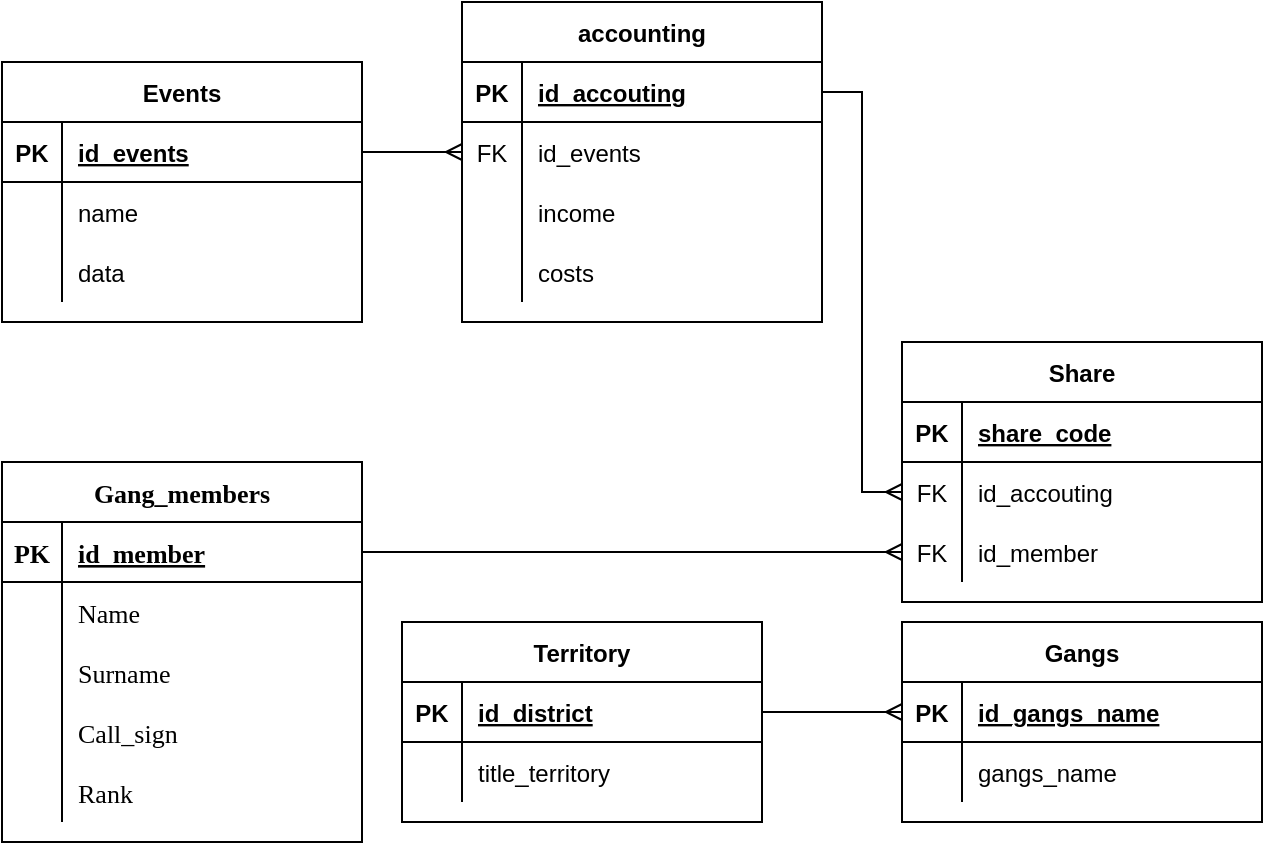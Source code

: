 <mxfile version="20.5.1" type="device"><diagram id="TVb4a930JszdmJHzyq5U" name="Страница 1"><mxGraphModel dx="1422" dy="776" grid="1" gridSize="10" guides="1" tooltips="1" connect="1" arrows="1" fold="1" page="1" pageScale="1" pageWidth="1654" pageHeight="2336" math="0" shadow="0"><root><mxCell id="0"/><mxCell id="1" parent="0"/><mxCell id="GsFTMRytWNjdK-hnBjgv-5" value="Gang_members" style="shape=table;startSize=30;container=1;collapsible=1;childLayout=tableLayout;fixedRows=1;rowLines=0;fontStyle=1;align=center;resizeLast=1;labelBorderColor=none;fontFamily=Times New Roman;fontSize=13;" parent="1" vertex="1"><mxGeometry x="50" y="580" width="180" height="190" as="geometry"/></mxCell><mxCell id="GsFTMRytWNjdK-hnBjgv-6" value="" style="shape=tableRow;horizontal=0;startSize=0;swimlaneHead=0;swimlaneBody=0;fillColor=none;collapsible=0;dropTarget=0;points=[[0,0.5],[1,0.5]];portConstraint=eastwest;top=0;left=0;right=0;bottom=1;labelBorderColor=none;fontFamily=Times New Roman;fontSize=13;" parent="GsFTMRytWNjdK-hnBjgv-5" vertex="1"><mxGeometry y="30" width="180" height="30" as="geometry"/></mxCell><mxCell id="GsFTMRytWNjdK-hnBjgv-7" value="PK" style="shape=partialRectangle;connectable=0;fillColor=none;top=0;left=0;bottom=0;right=0;fontStyle=1;overflow=hidden;labelBorderColor=none;fontFamily=Times New Roman;fontSize=13;" parent="GsFTMRytWNjdK-hnBjgv-6" vertex="1"><mxGeometry width="30" height="30" as="geometry"><mxRectangle width="30" height="30" as="alternateBounds"/></mxGeometry></mxCell><mxCell id="GsFTMRytWNjdK-hnBjgv-8" value="id_member" style="shape=partialRectangle;connectable=0;fillColor=none;top=0;left=0;bottom=0;right=0;align=left;spacingLeft=6;fontStyle=5;overflow=hidden;labelBorderColor=none;fontFamily=Times New Roman;fontSize=13;" parent="GsFTMRytWNjdK-hnBjgv-6" vertex="1"><mxGeometry x="30" width="150" height="30" as="geometry"><mxRectangle width="150" height="30" as="alternateBounds"/></mxGeometry></mxCell><mxCell id="jAYNQwcm8twHxX5grfR9-20" value="" style="shape=tableRow;horizontal=0;startSize=0;swimlaneHead=0;swimlaneBody=0;fillColor=none;collapsible=0;dropTarget=0;points=[[0,0.5],[1,0.5]];portConstraint=eastwest;top=0;left=0;right=0;bottom=0;labelBorderColor=none;fontFamily=Times New Roman;fontSize=13;" parent="GsFTMRytWNjdK-hnBjgv-5" vertex="1"><mxGeometry y="60" width="180" height="30" as="geometry"/></mxCell><mxCell id="jAYNQwcm8twHxX5grfR9-21" value="" style="shape=partialRectangle;connectable=0;fillColor=none;top=0;left=0;bottom=0;right=0;editable=1;overflow=hidden;labelBorderColor=none;fontFamily=Times New Roman;fontSize=13;" parent="jAYNQwcm8twHxX5grfR9-20" vertex="1"><mxGeometry width="30" height="30" as="geometry"><mxRectangle width="30" height="30" as="alternateBounds"/></mxGeometry></mxCell><mxCell id="jAYNQwcm8twHxX5grfR9-22" value="Name" style="shape=partialRectangle;connectable=0;fillColor=none;top=0;left=0;bottom=0;right=0;align=left;spacingLeft=6;overflow=hidden;labelBorderColor=none;fontFamily=Times New Roman;fontSize=13;" parent="jAYNQwcm8twHxX5grfR9-20" vertex="1"><mxGeometry x="30" width="150" height="30" as="geometry"><mxRectangle width="150" height="30" as="alternateBounds"/></mxGeometry></mxCell><mxCell id="jAYNQwcm8twHxX5grfR9-23" value="" style="shape=tableRow;horizontal=0;startSize=0;swimlaneHead=0;swimlaneBody=0;fillColor=none;collapsible=0;dropTarget=0;points=[[0,0.5],[1,0.5]];portConstraint=eastwest;top=0;left=0;right=0;bottom=0;labelBorderColor=none;fontFamily=Times New Roman;fontSize=13;" parent="GsFTMRytWNjdK-hnBjgv-5" vertex="1"><mxGeometry y="90" width="180" height="30" as="geometry"/></mxCell><mxCell id="jAYNQwcm8twHxX5grfR9-24" value="" style="shape=partialRectangle;connectable=0;fillColor=none;top=0;left=0;bottom=0;right=0;editable=1;overflow=hidden;labelBorderColor=none;fontFamily=Times New Roman;fontSize=13;" parent="jAYNQwcm8twHxX5grfR9-23" vertex="1"><mxGeometry width="30" height="30" as="geometry"><mxRectangle width="30" height="30" as="alternateBounds"/></mxGeometry></mxCell><mxCell id="jAYNQwcm8twHxX5grfR9-25" value="Surname" style="shape=partialRectangle;connectable=0;fillColor=none;top=0;left=0;bottom=0;right=0;align=left;spacingLeft=6;overflow=hidden;labelBorderColor=none;fontFamily=Times New Roman;fontSize=13;" parent="jAYNQwcm8twHxX5grfR9-23" vertex="1"><mxGeometry x="30" width="150" height="30" as="geometry"><mxRectangle width="150" height="30" as="alternateBounds"/></mxGeometry></mxCell><mxCell id="jAYNQwcm8twHxX5grfR9-62" value="" style="shape=tableRow;horizontal=0;startSize=0;swimlaneHead=0;swimlaneBody=0;fillColor=none;collapsible=0;dropTarget=0;points=[[0,0.5],[1,0.5]];portConstraint=eastwest;top=0;left=0;right=0;bottom=0;labelBorderColor=none;fontFamily=Times New Roman;fontSize=13;" parent="GsFTMRytWNjdK-hnBjgv-5" vertex="1"><mxGeometry y="120" width="180" height="30" as="geometry"/></mxCell><mxCell id="jAYNQwcm8twHxX5grfR9-63" value="" style="shape=partialRectangle;connectable=0;fillColor=none;top=0;left=0;bottom=0;right=0;editable=1;overflow=hidden;labelBorderColor=none;fontFamily=Times New Roman;fontSize=13;" parent="jAYNQwcm8twHxX5grfR9-62" vertex="1"><mxGeometry width="30" height="30" as="geometry"><mxRectangle width="30" height="30" as="alternateBounds"/></mxGeometry></mxCell><mxCell id="jAYNQwcm8twHxX5grfR9-64" value="Call_sign" style="shape=partialRectangle;connectable=0;fillColor=none;top=0;left=0;bottom=0;right=0;align=left;spacingLeft=6;overflow=hidden;labelBorderColor=none;fontFamily=Times New Roman;fontSize=13;" parent="jAYNQwcm8twHxX5grfR9-62" vertex="1"><mxGeometry x="30" width="150" height="30" as="geometry"><mxRectangle width="150" height="30" as="alternateBounds"/></mxGeometry></mxCell><mxCell id="jAYNQwcm8twHxX5grfR9-26" value="" style="shape=tableRow;horizontal=0;startSize=0;swimlaneHead=0;swimlaneBody=0;fillColor=none;collapsible=0;dropTarget=0;points=[[0,0.5],[1,0.5]];portConstraint=eastwest;top=0;left=0;right=0;bottom=0;labelBorderColor=none;fontFamily=Times New Roman;fontSize=13;" parent="GsFTMRytWNjdK-hnBjgv-5" vertex="1"><mxGeometry y="150" width="180" height="30" as="geometry"/></mxCell><mxCell id="jAYNQwcm8twHxX5grfR9-27" value="" style="shape=partialRectangle;connectable=0;fillColor=none;top=0;left=0;bottom=0;right=0;editable=1;overflow=hidden;labelBorderColor=none;fontFamily=Times New Roman;fontSize=13;" parent="jAYNQwcm8twHxX5grfR9-26" vertex="1"><mxGeometry width="30" height="30" as="geometry"><mxRectangle width="30" height="30" as="alternateBounds"/></mxGeometry></mxCell><mxCell id="jAYNQwcm8twHxX5grfR9-28" value="Rank" style="shape=partialRectangle;connectable=0;fillColor=none;top=0;left=0;bottom=0;right=0;align=left;spacingLeft=6;overflow=hidden;labelBorderColor=none;fontFamily=Times New Roman;fontSize=13;" parent="jAYNQwcm8twHxX5grfR9-26" vertex="1"><mxGeometry x="30" width="150" height="30" as="geometry"><mxRectangle width="150" height="30" as="alternateBounds"/></mxGeometry></mxCell><mxCell id="2UXmnVFWzKVLd0H1KSTz-1" value="Territory" style="shape=table;startSize=30;container=1;collapsible=1;childLayout=tableLayout;fixedRows=1;rowLines=0;fontStyle=1;align=center;resizeLast=1;" parent="1" vertex="1"><mxGeometry x="250" y="660" width="180" height="100" as="geometry"/></mxCell><mxCell id="2UXmnVFWzKVLd0H1KSTz-2" value="" style="shape=tableRow;horizontal=0;startSize=0;swimlaneHead=0;swimlaneBody=0;fillColor=none;collapsible=0;dropTarget=0;points=[[0,0.5],[1,0.5]];portConstraint=eastwest;top=0;left=0;right=0;bottom=1;" parent="2UXmnVFWzKVLd0H1KSTz-1" vertex="1"><mxGeometry y="30" width="180" height="30" as="geometry"/></mxCell><mxCell id="2UXmnVFWzKVLd0H1KSTz-3" value="PK" style="shape=partialRectangle;connectable=0;fillColor=none;top=0;left=0;bottom=0;right=0;fontStyle=1;overflow=hidden;" parent="2UXmnVFWzKVLd0H1KSTz-2" vertex="1"><mxGeometry width="30" height="30" as="geometry"><mxRectangle width="30" height="30" as="alternateBounds"/></mxGeometry></mxCell><mxCell id="2UXmnVFWzKVLd0H1KSTz-4" value="id_district" style="shape=partialRectangle;connectable=0;fillColor=none;top=0;left=0;bottom=0;right=0;align=left;spacingLeft=6;fontStyle=5;overflow=hidden;" parent="2UXmnVFWzKVLd0H1KSTz-2" vertex="1"><mxGeometry x="30" width="150" height="30" as="geometry"><mxRectangle width="150" height="30" as="alternateBounds"/></mxGeometry></mxCell><mxCell id="jAYNQwcm8twHxX5grfR9-1" value="" style="shape=tableRow;horizontal=0;startSize=0;swimlaneHead=0;swimlaneBody=0;fillColor=none;collapsible=0;dropTarget=0;points=[[0,0.5],[1,0.5]];portConstraint=eastwest;top=0;left=0;right=0;bottom=0;" parent="2UXmnVFWzKVLd0H1KSTz-1" vertex="1"><mxGeometry y="60" width="180" height="30" as="geometry"/></mxCell><mxCell id="jAYNQwcm8twHxX5grfR9-2" value="" style="shape=partialRectangle;connectable=0;fillColor=none;top=0;left=0;bottom=0;right=0;editable=1;overflow=hidden;" parent="jAYNQwcm8twHxX5grfR9-1" vertex="1"><mxGeometry width="30" height="30" as="geometry"><mxRectangle width="30" height="30" as="alternateBounds"/></mxGeometry></mxCell><mxCell id="jAYNQwcm8twHxX5grfR9-3" value="title_territory" style="shape=partialRectangle;connectable=0;fillColor=none;top=0;left=0;bottom=0;right=0;align=left;spacingLeft=6;overflow=hidden;" parent="jAYNQwcm8twHxX5grfR9-1" vertex="1"><mxGeometry x="30" width="150" height="30" as="geometry"><mxRectangle width="150" height="30" as="alternateBounds"/></mxGeometry></mxCell><mxCell id="2UXmnVFWzKVLd0H1KSTz-14" value="Events" style="shape=table;startSize=30;container=1;collapsible=1;childLayout=tableLayout;fixedRows=1;rowLines=0;fontStyle=1;align=center;resizeLast=1;" parent="1" vertex="1"><mxGeometry x="50" y="380" width="180" height="130" as="geometry"/></mxCell><mxCell id="2UXmnVFWzKVLd0H1KSTz-15" value="" style="shape=tableRow;horizontal=0;startSize=0;swimlaneHead=0;swimlaneBody=0;fillColor=none;collapsible=0;dropTarget=0;points=[[0,0.5],[1,0.5]];portConstraint=eastwest;top=0;left=0;right=0;bottom=1;" parent="2UXmnVFWzKVLd0H1KSTz-14" vertex="1"><mxGeometry y="30" width="180" height="30" as="geometry"/></mxCell><mxCell id="2UXmnVFWzKVLd0H1KSTz-16" value="PK" style="shape=partialRectangle;connectable=0;fillColor=none;top=0;left=0;bottom=0;right=0;fontStyle=1;overflow=hidden;" parent="2UXmnVFWzKVLd0H1KSTz-15" vertex="1"><mxGeometry width="30" height="30" as="geometry"><mxRectangle width="30" height="30" as="alternateBounds"/></mxGeometry></mxCell><mxCell id="2UXmnVFWzKVLd0H1KSTz-17" value="id_events" style="shape=partialRectangle;connectable=0;fillColor=none;top=0;left=0;bottom=0;right=0;align=left;spacingLeft=6;fontStyle=5;overflow=hidden;" parent="2UXmnVFWzKVLd0H1KSTz-15" vertex="1"><mxGeometry x="30" width="150" height="30" as="geometry"><mxRectangle width="150" height="30" as="alternateBounds"/></mxGeometry></mxCell><mxCell id="dUGyOjjB5e-fhYD_y-Tm-1" value="" style="shape=tableRow;horizontal=0;startSize=0;swimlaneHead=0;swimlaneBody=0;fillColor=none;collapsible=0;dropTarget=0;points=[[0,0.5],[1,0.5]];portConstraint=eastwest;top=0;left=0;right=0;bottom=0;" vertex="1" parent="2UXmnVFWzKVLd0H1KSTz-14"><mxGeometry y="60" width="180" height="30" as="geometry"/></mxCell><mxCell id="dUGyOjjB5e-fhYD_y-Tm-2" value="" style="shape=partialRectangle;connectable=0;fillColor=none;top=0;left=0;bottom=0;right=0;editable=1;overflow=hidden;" vertex="1" parent="dUGyOjjB5e-fhYD_y-Tm-1"><mxGeometry width="30" height="30" as="geometry"><mxRectangle width="30" height="30" as="alternateBounds"/></mxGeometry></mxCell><mxCell id="dUGyOjjB5e-fhYD_y-Tm-3" value="name" style="shape=partialRectangle;connectable=0;fillColor=none;top=0;left=0;bottom=0;right=0;align=left;spacingLeft=6;overflow=hidden;" vertex="1" parent="dUGyOjjB5e-fhYD_y-Tm-1"><mxGeometry x="30" width="150" height="30" as="geometry"><mxRectangle width="150" height="30" as="alternateBounds"/></mxGeometry></mxCell><mxCell id="jAYNQwcm8twHxX5grfR9-35" value="" style="shape=tableRow;horizontal=0;startSize=0;swimlaneHead=0;swimlaneBody=0;fillColor=none;collapsible=0;dropTarget=0;points=[[0,0.5],[1,0.5]];portConstraint=eastwest;top=0;left=0;right=0;bottom=0;" parent="2UXmnVFWzKVLd0H1KSTz-14" vertex="1"><mxGeometry y="90" width="180" height="30" as="geometry"/></mxCell><mxCell id="jAYNQwcm8twHxX5grfR9-36" value="" style="shape=partialRectangle;connectable=0;fillColor=none;top=0;left=0;bottom=0;right=0;editable=1;overflow=hidden;" parent="jAYNQwcm8twHxX5grfR9-35" vertex="1"><mxGeometry width="30" height="30" as="geometry"><mxRectangle width="30" height="30" as="alternateBounds"/></mxGeometry></mxCell><mxCell id="jAYNQwcm8twHxX5grfR9-37" value="data" style="shape=partialRectangle;connectable=0;fillColor=none;top=0;left=0;bottom=0;right=0;align=left;spacingLeft=6;overflow=hidden;" parent="jAYNQwcm8twHxX5grfR9-35" vertex="1"><mxGeometry x="30" width="150" height="30" as="geometry"><mxRectangle width="150" height="30" as="alternateBounds"/></mxGeometry></mxCell><mxCell id="2UXmnVFWzKVLd0H1KSTz-77" value="Gangs" style="shape=table;startSize=30;container=1;collapsible=1;childLayout=tableLayout;fixedRows=1;rowLines=0;fontStyle=1;align=center;resizeLast=1;" parent="1" vertex="1"><mxGeometry x="500" y="660" width="180" height="100" as="geometry"/></mxCell><mxCell id="2UXmnVFWzKVLd0H1KSTz-78" value="" style="shape=tableRow;horizontal=0;startSize=0;swimlaneHead=0;swimlaneBody=0;fillColor=none;collapsible=0;dropTarget=0;points=[[0,0.5],[1,0.5]];portConstraint=eastwest;top=0;left=0;right=0;bottom=1;" parent="2UXmnVFWzKVLd0H1KSTz-77" vertex="1"><mxGeometry y="30" width="180" height="30" as="geometry"/></mxCell><mxCell id="2UXmnVFWzKVLd0H1KSTz-79" value="PK" style="shape=partialRectangle;connectable=0;fillColor=none;top=0;left=0;bottom=0;right=0;fontStyle=1;overflow=hidden;" parent="2UXmnVFWzKVLd0H1KSTz-78" vertex="1"><mxGeometry width="30" height="30" as="geometry"><mxRectangle width="30" height="30" as="alternateBounds"/></mxGeometry></mxCell><mxCell id="2UXmnVFWzKVLd0H1KSTz-80" value="id_gangs_name" style="shape=partialRectangle;connectable=0;fillColor=none;top=0;left=0;bottom=0;right=0;align=left;spacingLeft=6;fontStyle=5;overflow=hidden;" parent="2UXmnVFWzKVLd0H1KSTz-78" vertex="1"><mxGeometry x="30" width="150" height="30" as="geometry"><mxRectangle width="150" height="30" as="alternateBounds"/></mxGeometry></mxCell><mxCell id="2UXmnVFWzKVLd0H1KSTz-81" value="" style="shape=tableRow;horizontal=0;startSize=0;swimlaneHead=0;swimlaneBody=0;fillColor=none;collapsible=0;dropTarget=0;points=[[0,0.5],[1,0.5]];portConstraint=eastwest;top=0;left=0;right=0;bottom=0;" parent="2UXmnVFWzKVLd0H1KSTz-77" vertex="1"><mxGeometry y="60" width="180" height="30" as="geometry"/></mxCell><mxCell id="2UXmnVFWzKVLd0H1KSTz-82" value="" style="shape=partialRectangle;connectable=0;fillColor=none;top=0;left=0;bottom=0;right=0;editable=1;overflow=hidden;" parent="2UXmnVFWzKVLd0H1KSTz-81" vertex="1"><mxGeometry width="30" height="30" as="geometry"><mxRectangle width="30" height="30" as="alternateBounds"/></mxGeometry></mxCell><mxCell id="2UXmnVFWzKVLd0H1KSTz-83" value="gangs_name" style="shape=partialRectangle;connectable=0;fillColor=none;top=0;left=0;bottom=0;right=0;align=left;spacingLeft=6;overflow=hidden;" parent="2UXmnVFWzKVLd0H1KSTz-81" vertex="1"><mxGeometry x="30" width="150" height="30" as="geometry"><mxRectangle width="150" height="30" as="alternateBounds"/></mxGeometry></mxCell><mxCell id="2UXmnVFWzKVLd0H1KSTz-121" value="accounting" style="shape=table;startSize=30;container=1;collapsible=1;childLayout=tableLayout;fixedRows=1;rowLines=0;fontStyle=1;align=center;resizeLast=1;" parent="1" vertex="1"><mxGeometry x="280" y="350" width="180" height="160" as="geometry"/></mxCell><mxCell id="2UXmnVFWzKVLd0H1KSTz-122" value="" style="shape=tableRow;horizontal=0;startSize=0;swimlaneHead=0;swimlaneBody=0;fillColor=none;collapsible=0;dropTarget=0;points=[[0,0.5],[1,0.5]];portConstraint=eastwest;top=0;left=0;right=0;bottom=1;" parent="2UXmnVFWzKVLd0H1KSTz-121" vertex="1"><mxGeometry y="30" width="180" height="30" as="geometry"/></mxCell><mxCell id="2UXmnVFWzKVLd0H1KSTz-123" value="PK" style="shape=partialRectangle;connectable=0;fillColor=none;top=0;left=0;bottom=0;right=0;fontStyle=1;overflow=hidden;" parent="2UXmnVFWzKVLd0H1KSTz-122" vertex="1"><mxGeometry width="30" height="30" as="geometry"><mxRectangle width="30" height="30" as="alternateBounds"/></mxGeometry></mxCell><mxCell id="2UXmnVFWzKVLd0H1KSTz-124" value="id_accouting" style="shape=partialRectangle;connectable=0;fillColor=none;top=0;left=0;bottom=0;right=0;align=left;spacingLeft=6;fontStyle=5;overflow=hidden;" parent="2UXmnVFWzKVLd0H1KSTz-122" vertex="1"><mxGeometry x="30" width="150" height="30" as="geometry"><mxRectangle width="150" height="30" as="alternateBounds"/></mxGeometry></mxCell><mxCell id="2UXmnVFWzKVLd0H1KSTz-125" value="" style="shape=tableRow;horizontal=0;startSize=0;swimlaneHead=0;swimlaneBody=0;fillColor=none;collapsible=0;dropTarget=0;points=[[0,0.5],[1,0.5]];portConstraint=eastwest;top=0;left=0;right=0;bottom=0;" parent="2UXmnVFWzKVLd0H1KSTz-121" vertex="1"><mxGeometry y="60" width="180" height="30" as="geometry"/></mxCell><mxCell id="2UXmnVFWzKVLd0H1KSTz-126" value="FK" style="shape=partialRectangle;connectable=0;fillColor=none;top=0;left=0;bottom=0;right=0;editable=1;overflow=hidden;" parent="2UXmnVFWzKVLd0H1KSTz-125" vertex="1"><mxGeometry width="30" height="30" as="geometry"><mxRectangle width="30" height="30" as="alternateBounds"/></mxGeometry></mxCell><mxCell id="2UXmnVFWzKVLd0H1KSTz-127" value="id_events" style="shape=partialRectangle;connectable=0;fillColor=none;top=0;left=0;bottom=0;right=0;align=left;spacingLeft=6;overflow=hidden;" parent="2UXmnVFWzKVLd0H1KSTz-125" vertex="1"><mxGeometry x="30" width="150" height="30" as="geometry"><mxRectangle width="150" height="30" as="alternateBounds"/></mxGeometry></mxCell><mxCell id="jAYNQwcm8twHxX5grfR9-44" value="" style="shape=tableRow;horizontal=0;startSize=0;swimlaneHead=0;swimlaneBody=0;fillColor=none;collapsible=0;dropTarget=0;points=[[0,0.5],[1,0.5]];portConstraint=eastwest;top=0;left=0;right=0;bottom=0;" parent="2UXmnVFWzKVLd0H1KSTz-121" vertex="1"><mxGeometry y="90" width="180" height="30" as="geometry"/></mxCell><mxCell id="jAYNQwcm8twHxX5grfR9-45" value="" style="shape=partialRectangle;connectable=0;fillColor=none;top=0;left=0;bottom=0;right=0;editable=1;overflow=hidden;" parent="jAYNQwcm8twHxX5grfR9-44" vertex="1"><mxGeometry width="30" height="30" as="geometry"><mxRectangle width="30" height="30" as="alternateBounds"/></mxGeometry></mxCell><mxCell id="jAYNQwcm8twHxX5grfR9-46" value="income" style="shape=partialRectangle;connectable=0;fillColor=none;top=0;left=0;bottom=0;right=0;align=left;spacingLeft=6;overflow=hidden;" parent="jAYNQwcm8twHxX5grfR9-44" vertex="1"><mxGeometry x="30" width="150" height="30" as="geometry"><mxRectangle width="150" height="30" as="alternateBounds"/></mxGeometry></mxCell><mxCell id="jAYNQwcm8twHxX5grfR9-47" value="" style="shape=tableRow;horizontal=0;startSize=0;swimlaneHead=0;swimlaneBody=0;fillColor=none;collapsible=0;dropTarget=0;points=[[0,0.5],[1,0.5]];portConstraint=eastwest;top=0;left=0;right=0;bottom=0;" parent="2UXmnVFWzKVLd0H1KSTz-121" vertex="1"><mxGeometry y="120" width="180" height="30" as="geometry"/></mxCell><mxCell id="jAYNQwcm8twHxX5grfR9-48" value="" style="shape=partialRectangle;connectable=0;fillColor=none;top=0;left=0;bottom=0;right=0;editable=1;overflow=hidden;" parent="jAYNQwcm8twHxX5grfR9-47" vertex="1"><mxGeometry width="30" height="30" as="geometry"><mxRectangle width="30" height="30" as="alternateBounds"/></mxGeometry></mxCell><mxCell id="jAYNQwcm8twHxX5grfR9-49" value="costs" style="shape=partialRectangle;connectable=0;fillColor=none;top=0;left=0;bottom=0;right=0;align=left;spacingLeft=6;overflow=hidden;" parent="jAYNQwcm8twHxX5grfR9-47" vertex="1"><mxGeometry x="30" width="150" height="30" as="geometry"><mxRectangle width="150" height="30" as="alternateBounds"/></mxGeometry></mxCell><mxCell id="2UXmnVFWzKVLd0H1KSTz-134" value="Share" style="shape=table;startSize=30;container=1;collapsible=1;childLayout=tableLayout;fixedRows=1;rowLines=0;fontStyle=1;align=center;resizeLast=1;" parent="1" vertex="1"><mxGeometry x="500" y="520" width="180" height="130" as="geometry"/></mxCell><mxCell id="2UXmnVFWzKVLd0H1KSTz-135" value="" style="shape=tableRow;horizontal=0;startSize=0;swimlaneHead=0;swimlaneBody=0;fillColor=none;collapsible=0;dropTarget=0;points=[[0,0.5],[1,0.5]];portConstraint=eastwest;top=0;left=0;right=0;bottom=1;" parent="2UXmnVFWzKVLd0H1KSTz-134" vertex="1"><mxGeometry y="30" width="180" height="30" as="geometry"/></mxCell><mxCell id="2UXmnVFWzKVLd0H1KSTz-136" value="PK" style="shape=partialRectangle;connectable=0;fillColor=none;top=0;left=0;bottom=0;right=0;fontStyle=1;overflow=hidden;" parent="2UXmnVFWzKVLd0H1KSTz-135" vertex="1"><mxGeometry width="30" height="30" as="geometry"><mxRectangle width="30" height="30" as="alternateBounds"/></mxGeometry></mxCell><mxCell id="2UXmnVFWzKVLd0H1KSTz-137" value="share_code" style="shape=partialRectangle;connectable=0;fillColor=none;top=0;left=0;bottom=0;right=0;align=left;spacingLeft=6;fontStyle=5;overflow=hidden;" parent="2UXmnVFWzKVLd0H1KSTz-135" vertex="1"><mxGeometry x="30" width="150" height="30" as="geometry"><mxRectangle width="150" height="30" as="alternateBounds"/></mxGeometry></mxCell><mxCell id="2UXmnVFWzKVLd0H1KSTz-138" value="" style="shape=tableRow;horizontal=0;startSize=0;swimlaneHead=0;swimlaneBody=0;fillColor=none;collapsible=0;dropTarget=0;points=[[0,0.5],[1,0.5]];portConstraint=eastwest;top=0;left=0;right=0;bottom=0;" parent="2UXmnVFWzKVLd0H1KSTz-134" vertex="1"><mxGeometry y="60" width="180" height="30" as="geometry"/></mxCell><mxCell id="2UXmnVFWzKVLd0H1KSTz-139" value="FK" style="shape=partialRectangle;connectable=0;fillColor=none;top=0;left=0;bottom=0;right=0;editable=1;overflow=hidden;" parent="2UXmnVFWzKVLd0H1KSTz-138" vertex="1"><mxGeometry width="30" height="30" as="geometry"><mxRectangle width="30" height="30" as="alternateBounds"/></mxGeometry></mxCell><mxCell id="2UXmnVFWzKVLd0H1KSTz-140" value="id_accouting" style="shape=partialRectangle;connectable=0;fillColor=none;top=0;left=0;bottom=0;right=0;align=left;spacingLeft=6;overflow=hidden;" parent="2UXmnVFWzKVLd0H1KSTz-138" vertex="1"><mxGeometry x="30" width="150" height="30" as="geometry"><mxRectangle width="150" height="30" as="alternateBounds"/></mxGeometry></mxCell><mxCell id="jAYNQwcm8twHxX5grfR9-55" value="" style="shape=tableRow;horizontal=0;startSize=0;swimlaneHead=0;swimlaneBody=0;fillColor=none;collapsible=0;dropTarget=0;points=[[0,0.5],[1,0.5]];portConstraint=eastwest;top=0;left=0;right=0;bottom=0;" parent="2UXmnVFWzKVLd0H1KSTz-134" vertex="1"><mxGeometry y="90" width="180" height="30" as="geometry"/></mxCell><mxCell id="jAYNQwcm8twHxX5grfR9-56" value="FK" style="shape=partialRectangle;connectable=0;fillColor=none;top=0;left=0;bottom=0;right=0;editable=1;overflow=hidden;" parent="jAYNQwcm8twHxX5grfR9-55" vertex="1"><mxGeometry width="30" height="30" as="geometry"><mxRectangle width="30" height="30" as="alternateBounds"/></mxGeometry></mxCell><mxCell id="jAYNQwcm8twHxX5grfR9-57" value="id_member" style="shape=partialRectangle;connectable=0;fillColor=none;top=0;left=0;bottom=0;right=0;align=left;spacingLeft=6;overflow=hidden;" parent="jAYNQwcm8twHxX5grfR9-55" vertex="1"><mxGeometry x="30" width="150" height="30" as="geometry"><mxRectangle width="150" height="30" as="alternateBounds"/></mxGeometry></mxCell><mxCell id="2UXmnVFWzKVLd0H1KSTz-168" style="edgeStyle=orthogonalEdgeStyle;rounded=0;orthogonalLoop=1;jettySize=auto;html=1;exitX=1;exitY=0.5;exitDx=0;exitDy=0;entryX=0;entryY=0.5;entryDx=0;entryDy=0;endArrow=ERmany;endFill=0;" parent="1" source="2UXmnVFWzKVLd0H1KSTz-15" target="2UXmnVFWzKVLd0H1KSTz-125" edge="1"><mxGeometry relative="1" as="geometry"/></mxCell><mxCell id="jAYNQwcm8twHxX5grfR9-10" style="edgeStyle=orthogonalEdgeStyle;rounded=0;orthogonalLoop=1;jettySize=auto;html=1;exitX=1;exitY=0.5;exitDx=0;exitDy=0;entryX=0;entryY=0.5;entryDx=0;entryDy=0;endArrow=ERmany;endFill=0;" parent="1" source="2UXmnVFWzKVLd0H1KSTz-2" target="2UXmnVFWzKVLd0H1KSTz-78" edge="1"><mxGeometry relative="1" as="geometry"/></mxCell><mxCell id="jAYNQwcm8twHxX5grfR9-34" style="edgeStyle=orthogonalEdgeStyle;rounded=0;orthogonalLoop=1;jettySize=auto;html=1;exitX=1;exitY=0.5;exitDx=0;exitDy=0;entryX=0;entryY=0.5;entryDx=0;entryDy=0;endArrow=ERmany;endFill=0;" parent="1" source="GsFTMRytWNjdK-hnBjgv-6" target="jAYNQwcm8twHxX5grfR9-55" edge="1"><mxGeometry relative="1" as="geometry"/></mxCell><mxCell id="jAYNQwcm8twHxX5grfR9-58" style="edgeStyle=orthogonalEdgeStyle;rounded=0;orthogonalLoop=1;jettySize=auto;html=1;exitX=1;exitY=0.5;exitDx=0;exitDy=0;entryX=0;entryY=0.5;entryDx=0;entryDy=0;endArrow=ERmany;endFill=0;" parent="1" source="2UXmnVFWzKVLd0H1KSTz-122" target="2UXmnVFWzKVLd0H1KSTz-138" edge="1"><mxGeometry relative="1" as="geometry"/></mxCell></root></mxGraphModel></diagram></mxfile>